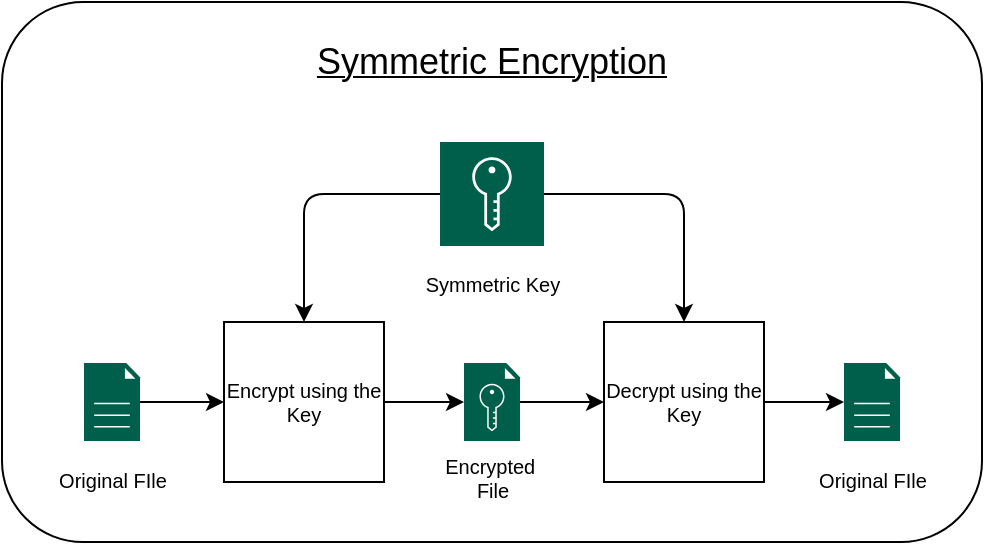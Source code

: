 <mxfile>
    <diagram id="_gOILUOFoTJ8-4fnPqkJ" name="Page-1">
        <mxGraphModel dx="1300" dy="720" grid="1" gridSize="10" guides="1" tooltips="1" connect="1" arrows="1" fold="1" page="1" pageScale="1" pageWidth="827" pageHeight="583" math="0" shadow="0">
            <root>
                <mxCell id="0"/>
                <mxCell id="1" parent="0"/>
                <mxCell id="24" value="" style="rounded=1;whiteSpace=wrap;html=1;fontSize=10;" parent="1" vertex="1">
                    <mxGeometry x="169" y="120" width="490" height="270" as="geometry"/>
                </mxCell>
                <mxCell id="4" value="&lt;font style=&quot;font-size: 18px;&quot;&gt;Symmetric Encryption&lt;/font&gt;" style="text;html=1;strokeColor=none;fillColor=none;align=center;verticalAlign=middle;whiteSpace=wrap;rounded=0;fontStyle=4" parent="1" vertex="1">
                    <mxGeometry x="286" y="130" width="256" height="40" as="geometry"/>
                </mxCell>
                <mxCell id="16" style="html=1;entryX=0.5;entryY=0;entryDx=0;entryDy=0;fontSize=10;" parent="1" source="5" target="9" edge="1">
                    <mxGeometry relative="1" as="geometry">
                        <Array as="points">
                            <mxPoint x="320" y="216"/>
                        </Array>
                    </mxGeometry>
                </mxCell>
                <mxCell id="21" style="edgeStyle=none;html=1;entryX=0.5;entryY=0;entryDx=0;entryDy=0;fontSize=10;" parent="1" source="5" target="19" edge="1">
                    <mxGeometry relative="1" as="geometry">
                        <Array as="points">
                            <mxPoint x="510" y="216"/>
                        </Array>
                    </mxGeometry>
                </mxCell>
                <mxCell id="5" value="&lt;font style=&quot;font-size: 10px;&quot;&gt;Symmetric Key&lt;/font&gt;" style="sketch=0;pointerEvents=1;shadow=0;dashed=0;html=1;strokeColor=none;fillColor=#005F4B;labelPosition=center;verticalLabelPosition=bottom;verticalAlign=top;align=center;outlineConnect=0;shape=mxgraph.veeam2.key;fontSize=18;" parent="1" vertex="1">
                    <mxGeometry x="388" y="190" width="52" height="52" as="geometry"/>
                </mxCell>
                <mxCell id="14" style="edgeStyle=none;html=1;entryX=0;entryY=0.5;entryDx=0;entryDy=0;fontSize=10;" parent="1" source="6" target="9" edge="1">
                    <mxGeometry relative="1" as="geometry"/>
                </mxCell>
                <mxCell id="6" value="&lt;span style=&quot;font-size: 10px;&quot;&gt;Original FIle&lt;br&gt;&lt;/span&gt;" style="sketch=0;pointerEvents=1;shadow=0;dashed=0;html=1;strokeColor=none;fillColor=#005F4B;labelPosition=center;verticalLabelPosition=bottom;verticalAlign=top;align=center;outlineConnect=0;shape=mxgraph.veeam2.file;fontSize=18;" parent="1" vertex="1">
                    <mxGeometry x="210" y="300.5" width="28.0" height="39" as="geometry"/>
                </mxCell>
                <mxCell id="20" style="edgeStyle=none;html=1;entryX=0;entryY=0.5;entryDx=0;entryDy=0;fontSize=10;" parent="1" source="8" target="19" edge="1">
                    <mxGeometry relative="1" as="geometry"/>
                </mxCell>
                <mxCell id="8" value="Encrypted&amp;nbsp;&lt;br&gt;File" style="sketch=0;pointerEvents=1;shadow=0;dashed=0;html=1;strokeColor=none;fillColor=#005F4B;labelPosition=center;verticalLabelPosition=bottom;verticalAlign=top;align=center;outlineConnect=0;shape=mxgraph.veeam2.license_file;fontSize=10;" parent="1" vertex="1">
                    <mxGeometry x="400" y="300.5" width="28.0" height="39" as="geometry"/>
                </mxCell>
                <mxCell id="18" style="edgeStyle=none;html=1;fontSize=10;" parent="1" source="9" target="8" edge="1">
                    <mxGeometry relative="1" as="geometry"/>
                </mxCell>
                <mxCell id="9" value="Encrypt using the Key" style="whiteSpace=wrap;html=1;aspect=fixed;fontSize=10;" parent="1" vertex="1">
                    <mxGeometry x="280" y="280" width="80" height="80" as="geometry"/>
                </mxCell>
                <mxCell id="23" style="edgeStyle=none;html=1;fontSize=10;" parent="1" source="19" target="22" edge="1">
                    <mxGeometry relative="1" as="geometry"/>
                </mxCell>
                <mxCell id="19" value="Decrypt using the Key" style="whiteSpace=wrap;html=1;aspect=fixed;fontSize=10;" parent="1" vertex="1">
                    <mxGeometry x="470" y="280" width="80" height="80" as="geometry"/>
                </mxCell>
                <mxCell id="22" value="&lt;span style=&quot;font-size: 10px;&quot;&gt;Original FIle&lt;br&gt;&lt;/span&gt;" style="sketch=0;pointerEvents=1;shadow=0;dashed=0;html=1;strokeColor=none;fillColor=#005F4B;labelPosition=center;verticalLabelPosition=bottom;verticalAlign=top;align=center;outlineConnect=0;shape=mxgraph.veeam2.file;fontSize=18;" parent="1" vertex="1">
                    <mxGeometry x="590" y="300.5" width="28.0" height="39" as="geometry"/>
                </mxCell>
            </root>
        </mxGraphModel>
    </diagram>
</mxfile>